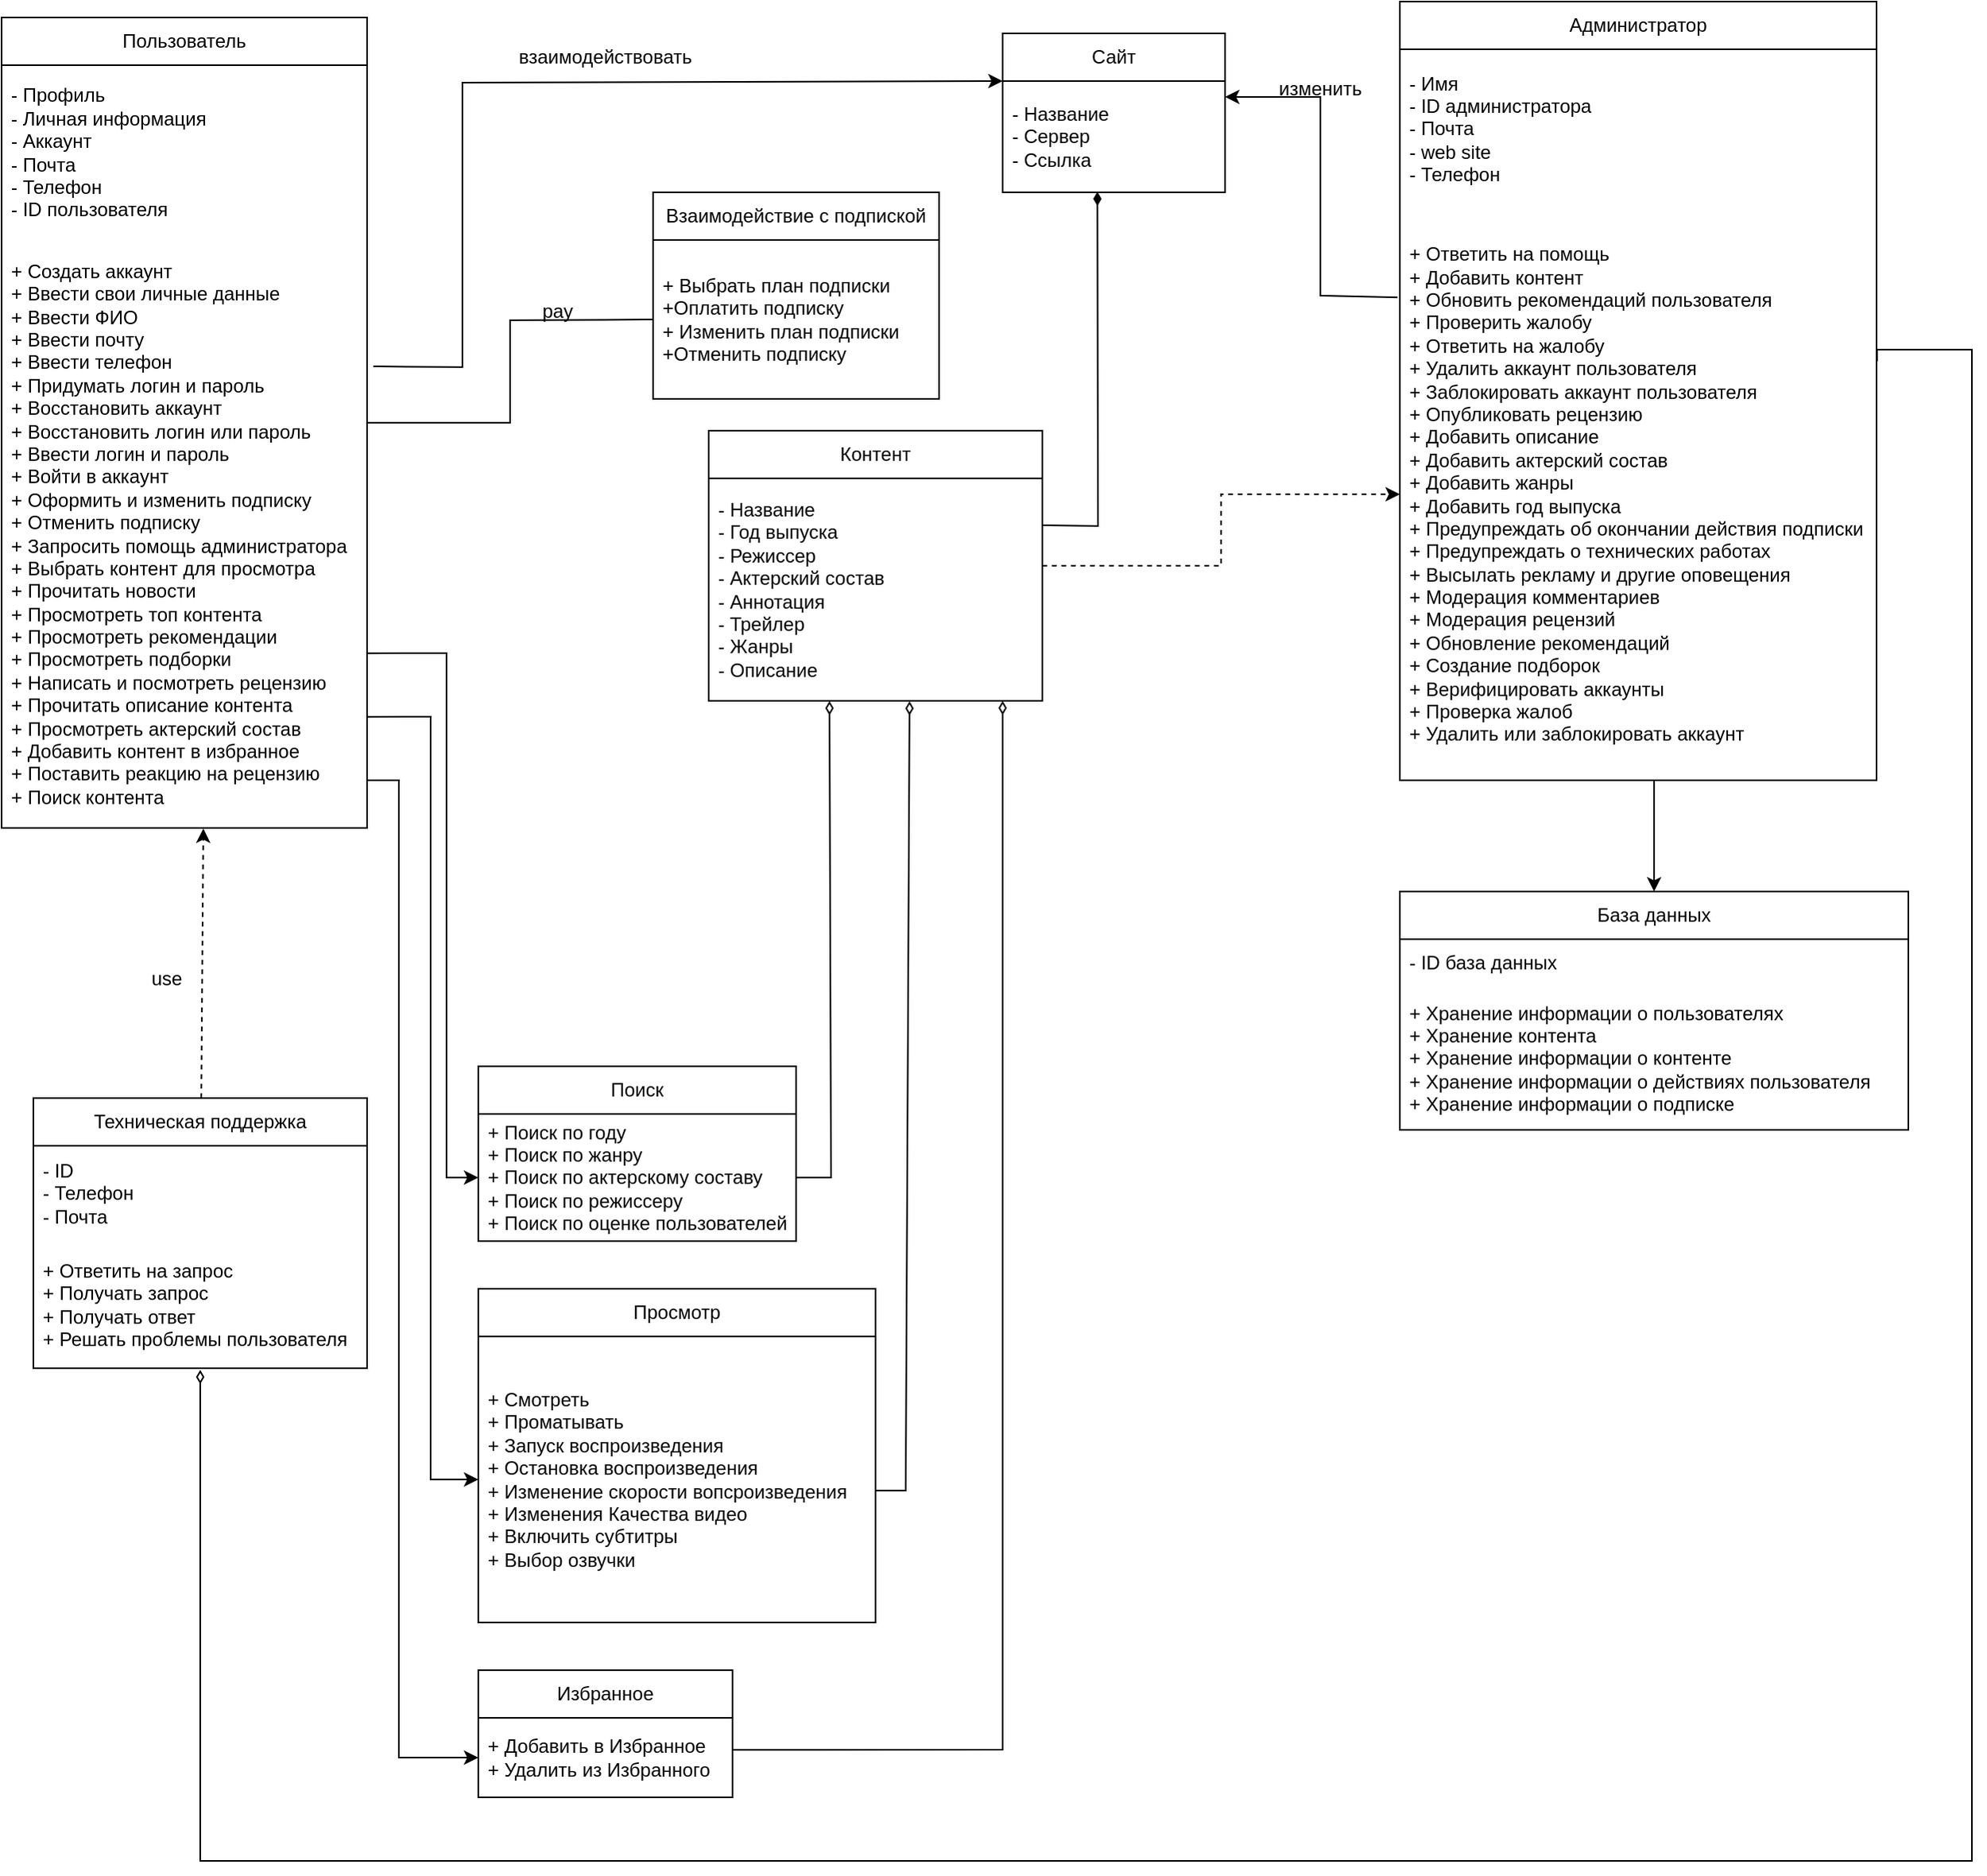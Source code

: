 <mxfile version="22.0.0" type="device">
  <diagram id="qnUugDDqkGhMsehvTfu9" name="Страница 1">
    <mxGraphModel dx="802" dy="460" grid="1" gridSize="10" guides="1" tooltips="1" connect="1" arrows="1" fold="1" page="1" pageScale="1" pageWidth="827" pageHeight="1169" math="0" shadow="0">
      <root>
        <mxCell id="0" />
        <mxCell id="1" parent="0" />
        <mxCell id="3xooJdYWh41EdZWKMGpD-17" value="" style="edgeStyle=orthogonalEdgeStyle;rounded=0;orthogonalLoop=1;jettySize=auto;html=1;endArrow=none;endFill=0;" parent="1" source="3xooJdYWh41EdZWKMGpD-5" edge="1">
          <mxGeometry relative="1" as="geometry">
            <mxPoint x="690" y="270.04" as="targetPoint" />
          </mxGeometry>
        </mxCell>
        <mxCell id="3xooJdYWh41EdZWKMGpD-5" value="Пользователь" style="swimlane;fontStyle=0;childLayout=stackLayout;horizontal=1;startSize=30;horizontalStack=0;resizeParent=1;resizeParentMax=0;resizeLast=0;collapsible=1;marginBottom=0;whiteSpace=wrap;html=1;" parent="1" vertex="1">
          <mxGeometry x="280" y="80" width="230" height="510" as="geometry" />
        </mxCell>
        <mxCell id="3xooJdYWh41EdZWKMGpD-6" value="- Профиль&lt;br&gt;- Личная информация&lt;br&gt;- Аккаунт&lt;br style=&quot;border-color: var(--border-color);&quot;&gt;- Почта&lt;br style=&quot;border-color: var(--border-color);&quot;&gt;- Телефон&lt;br style=&quot;border-color: var(--border-color);&quot;&gt;- ID пользователя" style="text;strokeColor=none;fillColor=none;align=left;verticalAlign=middle;spacingLeft=4;spacingRight=4;overflow=hidden;points=[[0,0.5],[1,0.5]];portConstraint=eastwest;rotatable=0;whiteSpace=wrap;html=1;" parent="3xooJdYWh41EdZWKMGpD-5" vertex="1">
          <mxGeometry y="30" width="230" height="110" as="geometry" />
        </mxCell>
        <mxCell id="3xooJdYWh41EdZWKMGpD-8" value="+ Создать аккаунт&lt;br&gt;+ Ввести свои личные данные&lt;br&gt;+ Ввести ФИО&lt;br&gt;+ Ввести почту&lt;br&gt;+ Ввести телефон&lt;br&gt;+ Придумать логин и пароль&lt;br&gt;+ Восстановить аккаунт&lt;br&gt;+ Восстановить логин или пароль&lt;br&gt;+ Ввести логин и пароль&lt;br&gt;+ Войти в аккаунт&lt;br&gt;+ Оформить и изменить подписку&lt;br&gt;+ Отменить подписку&lt;br&gt;+ Запросить помощь администратора&amp;nbsp;&lt;br&gt;+ Выбрать контент для просмотра&lt;br&gt;+ Прочитать новости&lt;br&gt;+ Просмотреть топ контента&lt;br&gt;+ Просмотреть рекомендации&lt;br&gt;+ Просмотреть подборки&amp;nbsp;&lt;br&gt;+ Написать и посмотреть рецензию&lt;br&gt;+ Прочитать описание контента&lt;br&gt;+ Просмотреть актерский состав&lt;br&gt;+ Добавить контент в избранное&lt;br&gt;+ Поставить реакцию на рецензию&lt;br&gt;+ Поиск контента&amp;nbsp;" style="text;strokeColor=none;fillColor=none;align=left;verticalAlign=middle;spacingLeft=4;spacingRight=4;overflow=hidden;points=[[0,0.5],[1,0.5]];portConstraint=eastwest;rotatable=0;whiteSpace=wrap;html=1;" parent="3xooJdYWh41EdZWKMGpD-5" vertex="1">
          <mxGeometry y="140" width="230" height="370" as="geometry" />
        </mxCell>
        <mxCell id="3xooJdYWh41EdZWKMGpD-24" value="" style="edgeStyle=orthogonalEdgeStyle;rounded=0;orthogonalLoop=1;jettySize=auto;html=1;endArrow=diamondThin;endFill=0;entryX=0.5;entryY=1;entryDx=0;entryDy=0;exitX=1.001;exitY=0.265;exitDx=0;exitDy=0;exitPerimeter=0;entryPerimeter=0;" parent="1" edge="1">
          <mxGeometry relative="1" as="geometry">
            <Array as="points">
              <mxPoint x="1460" y="289" />
              <mxPoint x="1520" y="289" />
              <mxPoint x="1520" y="1240" />
              <mxPoint x="405" y="1240" />
            </Array>
            <mxPoint x="1460.3" y="296.4" as="sourcePoint" />
            <mxPoint x="405" y="931" as="targetPoint" />
          </mxGeometry>
        </mxCell>
        <mxCell id="3xooJdYWh41EdZWKMGpD-9" value="Администратор" style="swimlane;fontStyle=0;childLayout=stackLayout;horizontal=1;startSize=30;horizontalStack=0;resizeParent=1;resizeParentMax=0;resizeLast=0;collapsible=1;marginBottom=0;whiteSpace=wrap;html=1;" parent="1" vertex="1">
          <mxGeometry x="1160" y="70" width="300" height="490" as="geometry" />
        </mxCell>
        <mxCell id="3xooJdYWh41EdZWKMGpD-10" value="- Имя&lt;br&gt;- ID администратора&lt;br&gt;- Почта&lt;br&gt;- web site&lt;br&gt;- Телефон" style="text;strokeColor=none;fillColor=none;align=left;verticalAlign=middle;spacingLeft=4;spacingRight=4;overflow=hidden;points=[[0,0.5],[1,0.5]];portConstraint=eastwest;rotatable=0;whiteSpace=wrap;html=1;" parent="3xooJdYWh41EdZWKMGpD-9" vertex="1">
          <mxGeometry y="30" width="300" height="100" as="geometry" />
        </mxCell>
        <mxCell id="3xooJdYWh41EdZWKMGpD-11" value="+ Ответить на помощь&lt;br style=&quot;border-color: var(--border-color); padding: 0px; margin: 0px;&quot;&gt;&lt;span style=&quot;&quot;&gt;+ Добавить контент&lt;/span&gt;&lt;br style=&quot;border-color: var(--border-color); padding: 0px; margin: 0px;&quot;&gt;&lt;span style=&quot;&quot;&gt;+ Обновить рекомендаций пользователя&lt;/span&gt;&lt;br style=&quot;border-color: var(--border-color); padding: 0px; margin: 0px;&quot;&gt;&lt;span style=&quot;&quot;&gt;+ Проверить жалобу&lt;/span&gt;&lt;br style=&quot;border-color: var(--border-color); padding: 0px; margin: 0px;&quot;&gt;&lt;span style=&quot;&quot;&gt;+ Ответить на жалобу&lt;/span&gt;&lt;br style=&quot;border-color: var(--border-color); padding: 0px; margin: 0px;&quot;&gt;&lt;span style=&quot;&quot;&gt;+ Удалить аккаунт пользователя&lt;/span&gt;&lt;br style=&quot;border-color: var(--border-color); padding: 0px; margin: 0px;&quot;&gt;&lt;span style=&quot;&quot;&gt;+ Заблокировать аккаунт пользователя&lt;/span&gt;&lt;br&gt;+ Опубликовать рецензию&lt;br&gt;+ Добавить описание&lt;br&gt;+ Добавить актерский состав&lt;br&gt;+ Добавить жанры&lt;br&gt;+ Добавить год выпуска&lt;br&gt;+ Предупреждать об окончании действия подписки&amp;nbsp;&lt;br&gt;+ Предупреждать о технических работах&amp;nbsp;&lt;br&gt;+ Высылать рекламу и другие оповещения&lt;br&gt;+ Модерация комментариев&lt;br&gt;+ Модерация рецензий&lt;br&gt;+ Обновление рекомендаций&lt;br&gt;+ Создание подборок&amp;nbsp;&lt;br&gt;+ Верифицировать аккаунты&lt;br&gt;+ Проверка жалоб&lt;br&gt;+ Удалить или заблокировать аккаунт&amp;nbsp;" style="text;strokeColor=none;fillColor=none;align=left;verticalAlign=middle;spacingLeft=4;spacingRight=4;overflow=hidden;points=[[0,0.5],[1,0.5]];portConstraint=eastwest;rotatable=0;whiteSpace=wrap;html=1;" parent="3xooJdYWh41EdZWKMGpD-9" vertex="1">
          <mxGeometry y="130" width="300" height="360" as="geometry" />
        </mxCell>
        <mxCell id="3xooJdYWh41EdZWKMGpD-18" value="pay" style="text;html=1;strokeColor=none;fillColor=none;align=center;verticalAlign=middle;whiteSpace=wrap;rounded=0;" parent="1" vertex="1">
          <mxGeometry x="600" y="250" width="60" height="30" as="geometry" />
        </mxCell>
        <mxCell id="3xooJdYWh41EdZWKMGpD-23" value="" style="rounded=0;orthogonalLoop=1;jettySize=auto;html=1;entryX=0.552;entryY=1.001;entryDx=0;entryDy=0;entryPerimeter=0;dashed=1;" parent="1" source="3xooJdYWh41EdZWKMGpD-19" target="3xooJdYWh41EdZWKMGpD-8" edge="1">
          <mxGeometry relative="1" as="geometry" />
        </mxCell>
        <mxCell id="3xooJdYWh41EdZWKMGpD-19" value="Техническая поддержка" style="swimlane;fontStyle=0;childLayout=stackLayout;horizontal=1;startSize=30;horizontalStack=0;resizeParent=1;resizeParentMax=0;resizeLast=0;collapsible=1;marginBottom=0;whiteSpace=wrap;html=1;" parent="1" vertex="1">
          <mxGeometry x="300" y="760" width="210" height="170" as="geometry" />
        </mxCell>
        <mxCell id="3xooJdYWh41EdZWKMGpD-20" value="- ID&lt;br&gt;- Телефон&lt;br&gt;- Почта&amp;nbsp;" style="text;strokeColor=none;fillColor=none;align=left;verticalAlign=middle;spacingLeft=4;spacingRight=4;overflow=hidden;points=[[0,0.5],[1,0.5]];portConstraint=eastwest;rotatable=0;whiteSpace=wrap;html=1;" parent="3xooJdYWh41EdZWKMGpD-19" vertex="1">
          <mxGeometry y="30" width="210" height="60" as="geometry" />
        </mxCell>
        <mxCell id="3xooJdYWh41EdZWKMGpD-21" value="+ Ответить на запрос&lt;br&gt;+ Получать запрос&lt;br&gt;+ Получать ответ&lt;br&gt;+ Решать проблемы пользователя" style="text;strokeColor=none;fillColor=none;align=left;verticalAlign=middle;spacingLeft=4;spacingRight=4;overflow=hidden;points=[[0,0.5],[1,0.5]];portConstraint=eastwest;rotatable=0;whiteSpace=wrap;html=1;" parent="3xooJdYWh41EdZWKMGpD-19" vertex="1">
          <mxGeometry y="90" width="210" height="80" as="geometry" />
        </mxCell>
        <mxCell id="3xooJdYWh41EdZWKMGpD-25" value="use" style="text;html=1;strokeColor=none;fillColor=none;align=center;verticalAlign=middle;whiteSpace=wrap;rounded=0;" parent="1" vertex="1">
          <mxGeometry x="354" y="670" width="60" height="30" as="geometry" />
        </mxCell>
        <mxCell id="3xooJdYWh41EdZWKMGpD-34" value="" style="edgeStyle=orthogonalEdgeStyle;rounded=0;orthogonalLoop=1;jettySize=auto;html=1;dashed=1;" parent="1" source="3xooJdYWh41EdZWKMGpD-27" target="3xooJdYWh41EdZWKMGpD-11" edge="1">
          <mxGeometry relative="1" as="geometry" />
        </mxCell>
        <mxCell id="3xooJdYWh41EdZWKMGpD-27" value="Контент" style="swimlane;fontStyle=0;childLayout=stackLayout;horizontal=1;startSize=30;horizontalStack=0;resizeParent=1;resizeParentMax=0;resizeLast=0;collapsible=1;marginBottom=0;whiteSpace=wrap;html=1;" parent="1" vertex="1">
          <mxGeometry x="725" y="340" width="210" height="170" as="geometry" />
        </mxCell>
        <mxCell id="3xooJdYWh41EdZWKMGpD-28" value="- Название&lt;br&gt;- Год выпуска&lt;br&gt;- Режиссер&lt;br&gt;- Актерский состав&amp;nbsp;&lt;br&gt;- Аннотация&lt;br&gt;- Трейлер&lt;br&gt;- Жанры&lt;br&gt;- Описание" style="text;strokeColor=none;fillColor=none;align=left;verticalAlign=middle;spacingLeft=4;spacingRight=4;overflow=hidden;points=[[0,0.5],[1,0.5]];portConstraint=eastwest;rotatable=0;whiteSpace=wrap;html=1;" parent="3xooJdYWh41EdZWKMGpD-27" vertex="1">
          <mxGeometry y="30" width="210" height="140" as="geometry" />
        </mxCell>
        <mxCell id="3xooJdYWh41EdZWKMGpD-35" value="Избранное" style="swimlane;fontStyle=0;childLayout=stackLayout;horizontal=1;startSize=30;horizontalStack=0;resizeParent=1;resizeParentMax=0;resizeLast=0;collapsible=1;marginBottom=0;whiteSpace=wrap;html=1;" parent="1" vertex="1">
          <mxGeometry x="580" y="1120" width="160" height="80" as="geometry" />
        </mxCell>
        <mxCell id="3xooJdYWh41EdZWKMGpD-37" value="+ Добавить в Избранное&lt;br&gt;+ Удалить из Избранного" style="text;strokeColor=none;fillColor=none;align=left;verticalAlign=middle;spacingLeft=4;spacingRight=4;overflow=hidden;points=[[0,0.5],[1,0.5]];portConstraint=eastwest;rotatable=0;whiteSpace=wrap;html=1;" parent="3xooJdYWh41EdZWKMGpD-35" vertex="1">
          <mxGeometry y="30" width="160" height="50" as="geometry" />
        </mxCell>
        <mxCell id="3xooJdYWh41EdZWKMGpD-39" value="Поиск" style="swimlane;fontStyle=0;childLayout=stackLayout;horizontal=1;startSize=30;horizontalStack=0;resizeParent=1;resizeParentMax=0;resizeLast=0;collapsible=1;marginBottom=0;whiteSpace=wrap;html=1;" parent="1" vertex="1">
          <mxGeometry x="580" y="740" width="200" height="110" as="geometry" />
        </mxCell>
        <mxCell id="3xooJdYWh41EdZWKMGpD-41" value="+ Поиск по году&lt;br&gt;+ Поиск по жанру&lt;br&gt;+ Поиск по актерскому составу&lt;br&gt;+ Поиск по режиссеру&lt;br&gt;+ Поиск по оценке пользователей" style="text;strokeColor=none;fillColor=none;align=left;verticalAlign=middle;spacingLeft=4;spacingRight=4;overflow=hidden;points=[[0,0.5],[1,0.5]];portConstraint=eastwest;rotatable=0;whiteSpace=wrap;html=1;" parent="3xooJdYWh41EdZWKMGpD-39" vertex="1">
          <mxGeometry y="30" width="200" height="80" as="geometry" />
        </mxCell>
        <mxCell id="hZfgN-wCZKtTJNm7GHj4-1" value="Сайт" style="swimlane;fontStyle=0;childLayout=stackLayout;horizontal=1;startSize=30;horizontalStack=0;resizeParent=1;resizeParentMax=0;resizeLast=0;collapsible=1;marginBottom=0;whiteSpace=wrap;html=1;" parent="1" vertex="1">
          <mxGeometry x="910" y="90" width="140" height="100" as="geometry" />
        </mxCell>
        <mxCell id="hZfgN-wCZKtTJNm7GHj4-2" value="- Название&lt;br&gt;- Сервер&lt;br&gt;- Ссылка" style="text;strokeColor=none;fillColor=none;align=left;verticalAlign=middle;spacingLeft=4;spacingRight=4;overflow=hidden;points=[[0,0.5],[1,0.5]];portConstraint=eastwest;rotatable=0;whiteSpace=wrap;html=1;" parent="hZfgN-wCZKtTJNm7GHj4-1" vertex="1">
          <mxGeometry y="30" width="140" height="70" as="geometry" />
        </mxCell>
        <mxCell id="hZfgN-wCZKtTJNm7GHj4-5" value="" style="endArrow=classic;html=1;rounded=0;exitX=1.017;exitY=0.215;exitDx=0;exitDy=0;exitPerimeter=0;" parent="1" source="3xooJdYWh41EdZWKMGpD-8" edge="1">
          <mxGeometry width="50" height="50" relative="1" as="geometry">
            <mxPoint x="540" y="490" as="sourcePoint" />
            <mxPoint x="910" y="120" as="targetPoint" />
            <Array as="points">
              <mxPoint x="570" y="300" />
              <mxPoint x="570" y="121" />
            </Array>
          </mxGeometry>
        </mxCell>
        <mxCell id="hZfgN-wCZKtTJNm7GHj4-6" value="взаимодействовать" style="text;html=1;strokeColor=none;fillColor=none;align=center;verticalAlign=middle;whiteSpace=wrap;rounded=0;" parent="1" vertex="1">
          <mxGeometry x="630" y="90" width="60" height="30" as="geometry" />
        </mxCell>
        <mxCell id="hZfgN-wCZKtTJNm7GHj4-7" value="" style="endArrow=classic;html=1;rounded=0;exitX=-0.005;exitY=0.156;exitDx=0;exitDy=0;exitPerimeter=0;" parent="1" source="3xooJdYWh41EdZWKMGpD-11" edge="1">
          <mxGeometry width="50" height="50" relative="1" as="geometry">
            <mxPoint x="840" y="330" as="sourcePoint" />
            <mxPoint x="1050" y="130" as="targetPoint" />
            <Array as="points">
              <mxPoint x="1110" y="255" />
              <mxPoint x="1110" y="130" />
            </Array>
          </mxGeometry>
        </mxCell>
        <mxCell id="hZfgN-wCZKtTJNm7GHj4-9" value="изменить" style="text;html=1;strokeColor=none;fillColor=none;align=center;verticalAlign=middle;whiteSpace=wrap;rounded=0;" parent="1" vertex="1">
          <mxGeometry x="1080" y="110" width="60" height="30" as="geometry" />
        </mxCell>
        <mxCell id="_fYL-WPgCD6NSZE1RmHC-13" value="База данных" style="swimlane;fontStyle=0;childLayout=stackLayout;horizontal=1;startSize=30;horizontalStack=0;resizeParent=1;resizeParentMax=0;resizeLast=0;collapsible=1;marginBottom=0;whiteSpace=wrap;html=1;" parent="1" vertex="1">
          <mxGeometry x="1160" y="630" width="320" height="150" as="geometry" />
        </mxCell>
        <mxCell id="_fYL-WPgCD6NSZE1RmHC-14" value="- ID база данных" style="text;strokeColor=none;fillColor=none;align=left;verticalAlign=middle;spacingLeft=4;spacingRight=4;overflow=hidden;points=[[0,0.5],[1,0.5]];portConstraint=eastwest;rotatable=0;whiteSpace=wrap;html=1;" parent="_fYL-WPgCD6NSZE1RmHC-13" vertex="1">
          <mxGeometry y="30" width="320" height="30" as="geometry" />
        </mxCell>
        <mxCell id="_fYL-WPgCD6NSZE1RmHC-15" value="+ Хранение информации о пользователях&lt;br style=&quot;border-color: var(--border-color); padding: 0px; margin: 0px;&quot;&gt;&lt;span style=&quot;&quot;&gt;+ Хранение контента&lt;/span&gt;&lt;br style=&quot;border-color: var(--border-color); padding: 0px; margin: 0px;&quot;&gt;&lt;span style=&quot;&quot;&gt;+ Хранение информации о контенте&lt;/span&gt;&lt;br style=&quot;border-color: var(--border-color); padding: 0px; margin: 0px;&quot;&gt;&lt;span style=&quot;&quot;&gt;+ Хранение информации о действиях пользователя&lt;br&gt;&lt;/span&gt;+ Хранение информации о подписке&amp;nbsp;" style="text;strokeColor=none;fillColor=none;align=left;verticalAlign=middle;spacingLeft=4;spacingRight=4;overflow=hidden;points=[[0,0.5],[1,0.5]];portConstraint=eastwest;rotatable=0;whiteSpace=wrap;html=1;" parent="_fYL-WPgCD6NSZE1RmHC-13" vertex="1">
          <mxGeometry y="60" width="320" height="90" as="geometry" />
        </mxCell>
        <mxCell id="_fYL-WPgCD6NSZE1RmHC-17" value="" style="endArrow=classic;html=1;rounded=0;entryX=0.5;entryY=0;entryDx=0;entryDy=0;" parent="1" target="_fYL-WPgCD6NSZE1RmHC-13" edge="1">
          <mxGeometry width="50" height="50" relative="1" as="geometry">
            <mxPoint x="1320" y="560" as="sourcePoint" />
            <mxPoint x="1530" y="670" as="targetPoint" />
          </mxGeometry>
        </mxCell>
        <mxCell id="_fYL-WPgCD6NSZE1RmHC-19" value="Просмотр" style="swimlane;fontStyle=0;childLayout=stackLayout;horizontal=1;startSize=30;horizontalStack=0;resizeParent=1;resizeParentMax=0;resizeLast=0;collapsible=1;marginBottom=0;whiteSpace=wrap;html=1;" parent="1" vertex="1">
          <mxGeometry x="580" y="880" width="250" height="210" as="geometry" />
        </mxCell>
        <mxCell id="_fYL-WPgCD6NSZE1RmHC-20" value="+ Смотреть&lt;br&gt;+ Проматывать&lt;br&gt;+ Запуск воспроизведения&lt;br&gt;+ Остановка воспроизведения&lt;br&gt;+ Изменение скорости вопсроизведения&lt;br&gt;+ Изменения Качества видео&lt;br&gt;+ Включить субтитры&lt;br&gt;+ Выбор озвучки" style="text;strokeColor=none;fillColor=none;align=left;verticalAlign=middle;spacingLeft=4;spacingRight=4;overflow=hidden;points=[[0,0.5],[1,0.5]];portConstraint=eastwest;rotatable=0;whiteSpace=wrap;html=1;" parent="_fYL-WPgCD6NSZE1RmHC-19" vertex="1">
          <mxGeometry y="30" width="250" height="180" as="geometry" />
        </mxCell>
        <mxCell id="_fYL-WPgCD6NSZE1RmHC-21" value="" style="endArrow=classic;html=1;rounded=0;exitX=1;exitY=0.703;exitDx=0;exitDy=0;exitPerimeter=0;entryX=0;entryY=0.5;entryDx=0;entryDy=0;" parent="1" source="3xooJdYWh41EdZWKMGpD-8" target="3xooJdYWh41EdZWKMGpD-41" edge="1">
          <mxGeometry width="50" height="50" relative="1" as="geometry">
            <mxPoint x="860" y="860" as="sourcePoint" />
            <mxPoint x="910" y="810" as="targetPoint" />
            <Array as="points">
              <mxPoint x="560" y="480" />
              <mxPoint x="560" y="810" />
            </Array>
          </mxGeometry>
        </mxCell>
        <mxCell id="_fYL-WPgCD6NSZE1RmHC-22" value="" style="endArrow=classic;html=1;rounded=0;exitX=1;exitY=0.811;exitDx=0;exitDy=0;exitPerimeter=0;entryX=0;entryY=0.5;entryDx=0;entryDy=0;" parent="1" source="3xooJdYWh41EdZWKMGpD-8" target="_fYL-WPgCD6NSZE1RmHC-20" edge="1">
          <mxGeometry width="50" height="50" relative="1" as="geometry">
            <mxPoint x="860" y="860" as="sourcePoint" />
            <mxPoint x="910" y="810" as="targetPoint" />
            <Array as="points">
              <mxPoint x="550" y="520" />
              <mxPoint x="550" y="1000" />
            </Array>
          </mxGeometry>
        </mxCell>
        <mxCell id="_fYL-WPgCD6NSZE1RmHC-23" value="" style="endArrow=classic;html=1;rounded=0;entryX=0;entryY=0.5;entryDx=0;entryDy=0;" parent="1" target="3xooJdYWh41EdZWKMGpD-37" edge="1">
          <mxGeometry width="50" height="50" relative="1" as="geometry">
            <mxPoint x="510" y="560" as="sourcePoint" />
            <mxPoint x="910" y="1050" as="targetPoint" />
            <Array as="points">
              <mxPoint x="530" y="560" />
              <mxPoint x="530" y="1175" />
            </Array>
          </mxGeometry>
        </mxCell>
        <mxCell id="E_H7DEvQqNekdreZlk9i-1" value="" style="endArrow=diamondThin;html=1;rounded=0;exitX=1;exitY=0.5;exitDx=0;exitDy=0;entryX=0.362;entryY=1.001;entryDx=0;entryDy=0;entryPerimeter=0;endFill=0;" edge="1" parent="1" source="3xooJdYWh41EdZWKMGpD-41" target="3xooJdYWh41EdZWKMGpD-28">
          <mxGeometry width="50" height="50" relative="1" as="geometry">
            <mxPoint x="880" y="920" as="sourcePoint" />
            <mxPoint x="930" y="870" as="targetPoint" />
            <Array as="points">
              <mxPoint x="802" y="810" />
            </Array>
          </mxGeometry>
        </mxCell>
        <mxCell id="E_H7DEvQqNekdreZlk9i-2" value="" style="endArrow=diamondThin;html=1;rounded=0;entryX=0.602;entryY=1.002;entryDx=0;entryDy=0;entryPerimeter=0;endFill=0;" edge="1" parent="1" target="3xooJdYWh41EdZWKMGpD-28">
          <mxGeometry width="50" height="50" relative="1" as="geometry">
            <mxPoint x="830" y="1007" as="sourcePoint" />
            <mxPoint x="849" y="710" as="targetPoint" />
            <Array as="points">
              <mxPoint x="849" y="1007" />
            </Array>
          </mxGeometry>
        </mxCell>
        <mxCell id="E_H7DEvQqNekdreZlk9i-3" value="" style="endArrow=diamondThin;html=1;rounded=0;entryX=0.602;entryY=1.002;entryDx=0;entryDy=0;entryPerimeter=0;endFill=0;exitX=0.998;exitY=0.402;exitDx=0;exitDy=0;exitPerimeter=0;" edge="1" parent="1" source="3xooJdYWh41EdZWKMGpD-37">
          <mxGeometry width="50" height="50" relative="1" as="geometry">
            <mxPoint x="889" y="1007" as="sourcePoint" />
            <mxPoint x="910" y="510" as="targetPoint" />
            <Array as="points">
              <mxPoint x="910" y="1170" />
            </Array>
          </mxGeometry>
        </mxCell>
        <mxCell id="E_H7DEvQqNekdreZlk9i-4" value="" style="endArrow=diamondThin;html=1;rounded=0;entryX=0.426;entryY=0.995;entryDx=0;entryDy=0;entryPerimeter=0;exitX=0.999;exitY=0.211;exitDx=0;exitDy=0;exitPerimeter=0;endFill=1;" edge="1" parent="1" source="3xooJdYWh41EdZWKMGpD-28" target="hZfgN-wCZKtTJNm7GHj4-2">
          <mxGeometry width="50" height="50" relative="1" as="geometry">
            <mxPoint x="820" y="500" as="sourcePoint" />
            <mxPoint x="870" y="450" as="targetPoint" />
            <Array as="points">
              <mxPoint x="970" y="400" />
            </Array>
          </mxGeometry>
        </mxCell>
        <mxCell id="E_H7DEvQqNekdreZlk9i-5" value="Взаимодействие с подпиской" style="swimlane;fontStyle=0;childLayout=stackLayout;horizontal=1;startSize=30;horizontalStack=0;resizeParent=1;resizeParentMax=0;resizeLast=0;collapsible=1;marginBottom=0;whiteSpace=wrap;html=1;" vertex="1" parent="1">
          <mxGeometry x="690" y="190" width="180" height="130" as="geometry" />
        </mxCell>
        <mxCell id="E_H7DEvQqNekdreZlk9i-6" value="+ Выбрать план подписки&lt;br&gt;+Оплатить подписку&lt;br&gt;+ Изменить план подписки&lt;br&gt;+Отменить подписку" style="text;strokeColor=none;fillColor=none;align=left;verticalAlign=middle;spacingLeft=4;spacingRight=4;overflow=hidden;points=[[0,0.5],[1,0.5]];portConstraint=eastwest;rotatable=0;whiteSpace=wrap;html=1;" vertex="1" parent="E_H7DEvQqNekdreZlk9i-5">
          <mxGeometry y="30" width="180" height="100" as="geometry" />
        </mxCell>
      </root>
    </mxGraphModel>
  </diagram>
</mxfile>
